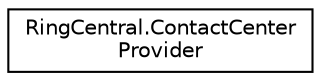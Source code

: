 digraph "Graphical Class Hierarchy"
{
 // LATEX_PDF_SIZE
  edge [fontname="Helvetica",fontsize="10",labelfontname="Helvetica",labelfontsize="10"];
  node [fontname="Helvetica",fontsize="10",shape=record];
  rankdir="LR";
  Node0 [label="RingCentral.ContactCenter\lProvider",height=0.2,width=0.4,color="black", fillcolor="white", style="filled",URL="$classRingCentral_1_1ContactCenterProvider.html",tooltip="CCRN (Contact Center Routing Number) provider. If not specified then the default value 'InContact/Nor..."];
}
